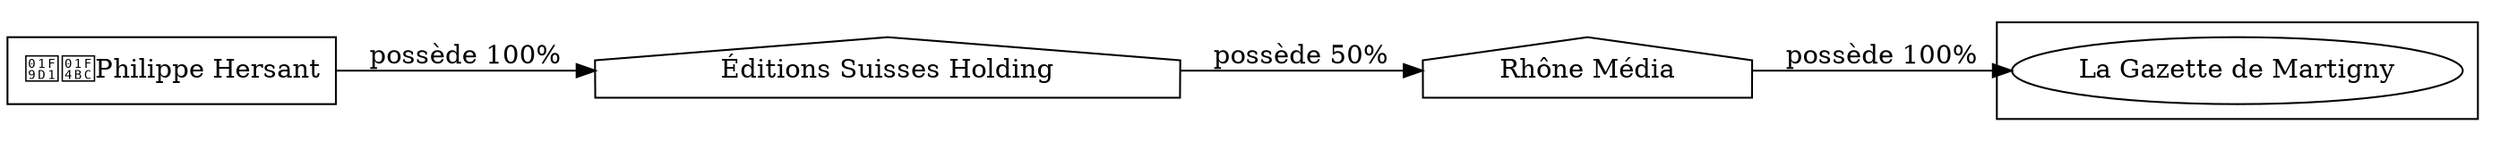 digraph {
  rankdir=LR;
  subgraph roots {
    
      "philippe-hersant-292"[label="🧑‍💼Philippe Hersant" shape=box]
    
  }

  
    "rhone-media-296"[label="Rhône Média" shape=house]
  
    "editions-suisses-holding-293"[label="Éditions Suisses Holding" shape=house]
  

  subgraph clusterLeaves {
    
      "la-gazette-de-martigny-301"[label="La Gazette de Martigny"]
    
  }

  
    "rhone-media-296" -> "la-gazette-de-martigny-301" [
      label="possède 100%"
    ]
  
    "editions-suisses-holding-293" -> "rhone-media-296" [
      label="possède 50%"
    ]
  
    "philippe-hersant-292" -> "editions-suisses-holding-293" [
      label="possède 100%"
    ]
  
}
